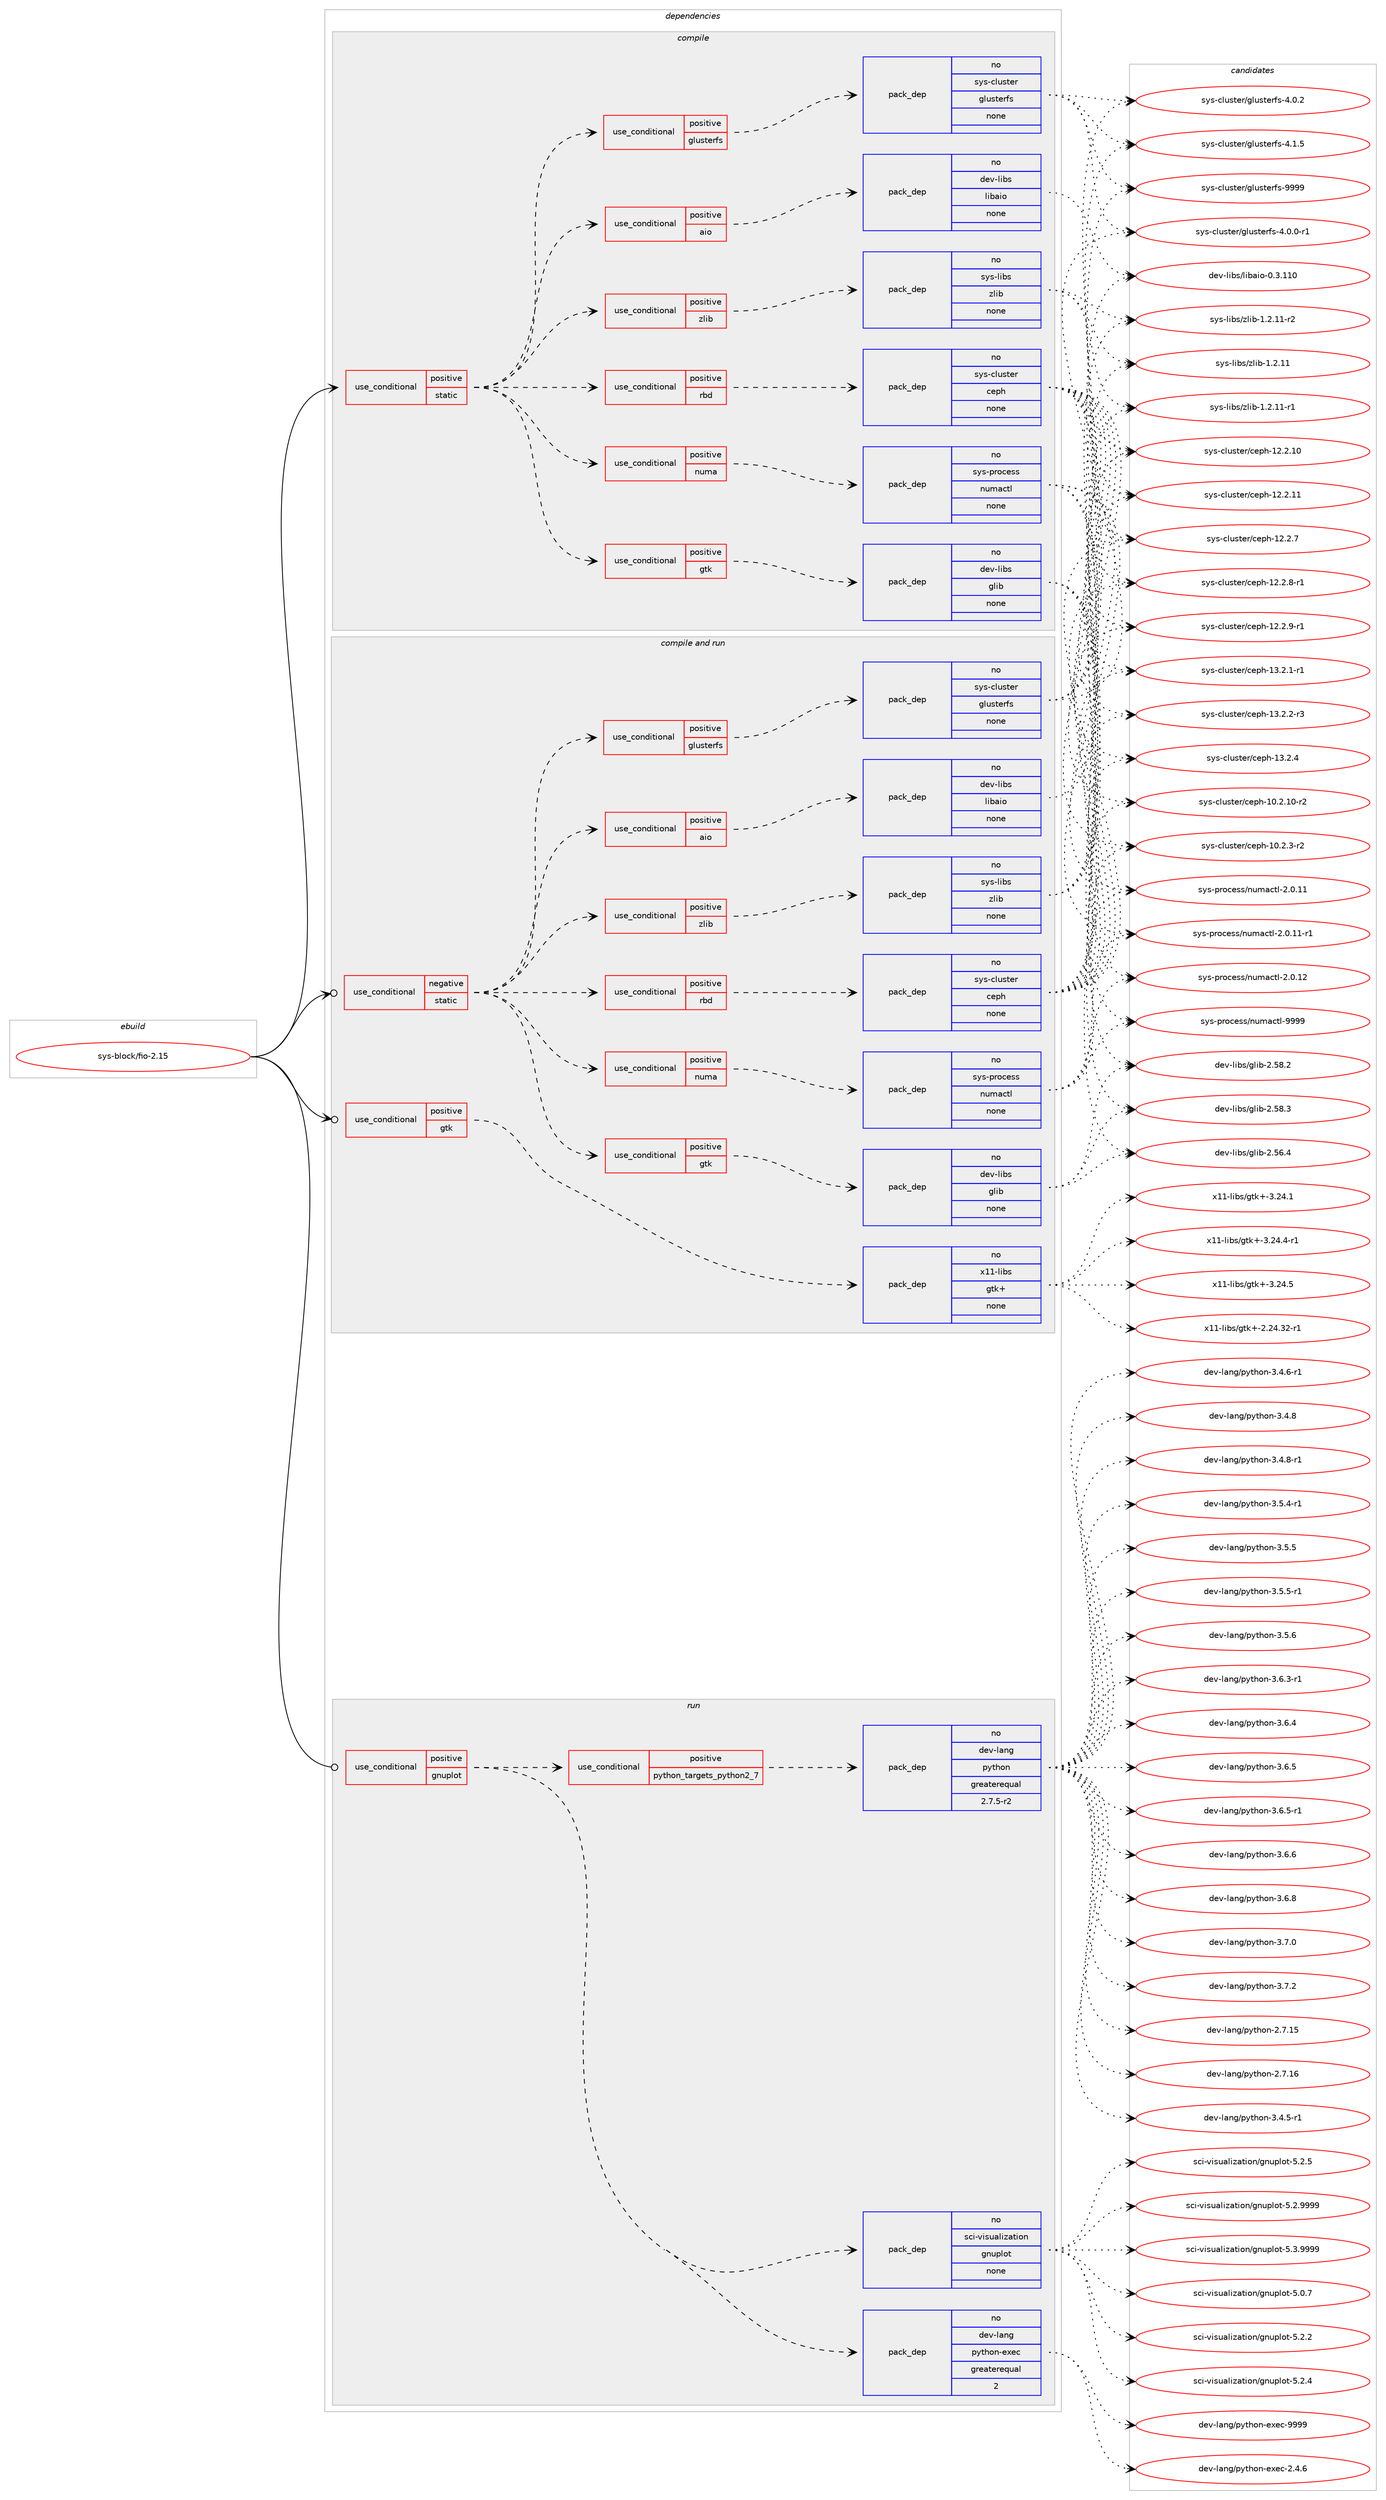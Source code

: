 digraph prolog {

# *************
# Graph options
# *************

newrank=true;
concentrate=true;
compound=true;
graph [rankdir=LR,fontname=Helvetica,fontsize=10,ranksep=1.5];#, ranksep=2.5, nodesep=0.2];
edge  [arrowhead=vee];
node  [fontname=Helvetica,fontsize=10];

# **********
# The ebuild
# **********

subgraph cluster_leftcol {
color=gray;
rank=same;
label=<<i>ebuild</i>>;
id [label="sys-block/fio-2.15", color=red, width=4, href="../sys-block/fio-2.15.svg"];
}

# ****************
# The dependencies
# ****************

subgraph cluster_midcol {
color=gray;
label=<<i>dependencies</i>>;
subgraph cluster_compile {
fillcolor="#eeeeee";
style=filled;
label=<<i>compile</i>>;
subgraph cond457898 {
dependency1718170 [label=<<TABLE BORDER="0" CELLBORDER="1" CELLSPACING="0" CELLPADDING="4"><TR><TD ROWSPAN="3" CELLPADDING="10">use_conditional</TD></TR><TR><TD>positive</TD></TR><TR><TD>static</TD></TR></TABLE>>, shape=none, color=red];
subgraph cond457899 {
dependency1718171 [label=<<TABLE BORDER="0" CELLBORDER="1" CELLSPACING="0" CELLPADDING="4"><TR><TD ROWSPAN="3" CELLPADDING="10">use_conditional</TD></TR><TR><TD>positive</TD></TR><TR><TD>aio</TD></TR></TABLE>>, shape=none, color=red];
subgraph pack1232132 {
dependency1718172 [label=<<TABLE BORDER="0" CELLBORDER="1" CELLSPACING="0" CELLPADDING="4" WIDTH="220"><TR><TD ROWSPAN="6" CELLPADDING="30">pack_dep</TD></TR><TR><TD WIDTH="110">no</TD></TR><TR><TD>dev-libs</TD></TR><TR><TD>libaio</TD></TR><TR><TD>none</TD></TR><TR><TD></TD></TR></TABLE>>, shape=none, color=blue];
}
dependency1718171:e -> dependency1718172:w [weight=20,style="dashed",arrowhead="vee"];
}
dependency1718170:e -> dependency1718171:w [weight=20,style="dashed",arrowhead="vee"];
subgraph cond457900 {
dependency1718173 [label=<<TABLE BORDER="0" CELLBORDER="1" CELLSPACING="0" CELLPADDING="4"><TR><TD ROWSPAN="3" CELLPADDING="10">use_conditional</TD></TR><TR><TD>positive</TD></TR><TR><TD>glusterfs</TD></TR></TABLE>>, shape=none, color=red];
subgraph pack1232133 {
dependency1718174 [label=<<TABLE BORDER="0" CELLBORDER="1" CELLSPACING="0" CELLPADDING="4" WIDTH="220"><TR><TD ROWSPAN="6" CELLPADDING="30">pack_dep</TD></TR><TR><TD WIDTH="110">no</TD></TR><TR><TD>sys-cluster</TD></TR><TR><TD>glusterfs</TD></TR><TR><TD>none</TD></TR><TR><TD></TD></TR></TABLE>>, shape=none, color=blue];
}
dependency1718173:e -> dependency1718174:w [weight=20,style="dashed",arrowhead="vee"];
}
dependency1718170:e -> dependency1718173:w [weight=20,style="dashed",arrowhead="vee"];
subgraph cond457901 {
dependency1718175 [label=<<TABLE BORDER="0" CELLBORDER="1" CELLSPACING="0" CELLPADDING="4"><TR><TD ROWSPAN="3" CELLPADDING="10">use_conditional</TD></TR><TR><TD>positive</TD></TR><TR><TD>gtk</TD></TR></TABLE>>, shape=none, color=red];
subgraph pack1232134 {
dependency1718176 [label=<<TABLE BORDER="0" CELLBORDER="1" CELLSPACING="0" CELLPADDING="4" WIDTH="220"><TR><TD ROWSPAN="6" CELLPADDING="30">pack_dep</TD></TR><TR><TD WIDTH="110">no</TD></TR><TR><TD>dev-libs</TD></TR><TR><TD>glib</TD></TR><TR><TD>none</TD></TR><TR><TD></TD></TR></TABLE>>, shape=none, color=blue];
}
dependency1718175:e -> dependency1718176:w [weight=20,style="dashed",arrowhead="vee"];
}
dependency1718170:e -> dependency1718175:w [weight=20,style="dashed",arrowhead="vee"];
subgraph cond457902 {
dependency1718177 [label=<<TABLE BORDER="0" CELLBORDER="1" CELLSPACING="0" CELLPADDING="4"><TR><TD ROWSPAN="3" CELLPADDING="10">use_conditional</TD></TR><TR><TD>positive</TD></TR><TR><TD>numa</TD></TR></TABLE>>, shape=none, color=red];
subgraph pack1232135 {
dependency1718178 [label=<<TABLE BORDER="0" CELLBORDER="1" CELLSPACING="0" CELLPADDING="4" WIDTH="220"><TR><TD ROWSPAN="6" CELLPADDING="30">pack_dep</TD></TR><TR><TD WIDTH="110">no</TD></TR><TR><TD>sys-process</TD></TR><TR><TD>numactl</TD></TR><TR><TD>none</TD></TR><TR><TD></TD></TR></TABLE>>, shape=none, color=blue];
}
dependency1718177:e -> dependency1718178:w [weight=20,style="dashed",arrowhead="vee"];
}
dependency1718170:e -> dependency1718177:w [weight=20,style="dashed",arrowhead="vee"];
subgraph cond457903 {
dependency1718179 [label=<<TABLE BORDER="0" CELLBORDER="1" CELLSPACING="0" CELLPADDING="4"><TR><TD ROWSPAN="3" CELLPADDING="10">use_conditional</TD></TR><TR><TD>positive</TD></TR><TR><TD>rbd</TD></TR></TABLE>>, shape=none, color=red];
subgraph pack1232136 {
dependency1718180 [label=<<TABLE BORDER="0" CELLBORDER="1" CELLSPACING="0" CELLPADDING="4" WIDTH="220"><TR><TD ROWSPAN="6" CELLPADDING="30">pack_dep</TD></TR><TR><TD WIDTH="110">no</TD></TR><TR><TD>sys-cluster</TD></TR><TR><TD>ceph</TD></TR><TR><TD>none</TD></TR><TR><TD></TD></TR></TABLE>>, shape=none, color=blue];
}
dependency1718179:e -> dependency1718180:w [weight=20,style="dashed",arrowhead="vee"];
}
dependency1718170:e -> dependency1718179:w [weight=20,style="dashed",arrowhead="vee"];
subgraph cond457904 {
dependency1718181 [label=<<TABLE BORDER="0" CELLBORDER="1" CELLSPACING="0" CELLPADDING="4"><TR><TD ROWSPAN="3" CELLPADDING="10">use_conditional</TD></TR><TR><TD>positive</TD></TR><TR><TD>zlib</TD></TR></TABLE>>, shape=none, color=red];
subgraph pack1232137 {
dependency1718182 [label=<<TABLE BORDER="0" CELLBORDER="1" CELLSPACING="0" CELLPADDING="4" WIDTH="220"><TR><TD ROWSPAN="6" CELLPADDING="30">pack_dep</TD></TR><TR><TD WIDTH="110">no</TD></TR><TR><TD>sys-libs</TD></TR><TR><TD>zlib</TD></TR><TR><TD>none</TD></TR><TR><TD></TD></TR></TABLE>>, shape=none, color=blue];
}
dependency1718181:e -> dependency1718182:w [weight=20,style="dashed",arrowhead="vee"];
}
dependency1718170:e -> dependency1718181:w [weight=20,style="dashed",arrowhead="vee"];
}
id:e -> dependency1718170:w [weight=20,style="solid",arrowhead="vee"];
}
subgraph cluster_compileandrun {
fillcolor="#eeeeee";
style=filled;
label=<<i>compile and run</i>>;
subgraph cond457905 {
dependency1718183 [label=<<TABLE BORDER="0" CELLBORDER="1" CELLSPACING="0" CELLPADDING="4"><TR><TD ROWSPAN="3" CELLPADDING="10">use_conditional</TD></TR><TR><TD>negative</TD></TR><TR><TD>static</TD></TR></TABLE>>, shape=none, color=red];
subgraph cond457906 {
dependency1718184 [label=<<TABLE BORDER="0" CELLBORDER="1" CELLSPACING="0" CELLPADDING="4"><TR><TD ROWSPAN="3" CELLPADDING="10">use_conditional</TD></TR><TR><TD>positive</TD></TR><TR><TD>aio</TD></TR></TABLE>>, shape=none, color=red];
subgraph pack1232138 {
dependency1718185 [label=<<TABLE BORDER="0" CELLBORDER="1" CELLSPACING="0" CELLPADDING="4" WIDTH="220"><TR><TD ROWSPAN="6" CELLPADDING="30">pack_dep</TD></TR><TR><TD WIDTH="110">no</TD></TR><TR><TD>dev-libs</TD></TR><TR><TD>libaio</TD></TR><TR><TD>none</TD></TR><TR><TD></TD></TR></TABLE>>, shape=none, color=blue];
}
dependency1718184:e -> dependency1718185:w [weight=20,style="dashed",arrowhead="vee"];
}
dependency1718183:e -> dependency1718184:w [weight=20,style="dashed",arrowhead="vee"];
subgraph cond457907 {
dependency1718186 [label=<<TABLE BORDER="0" CELLBORDER="1" CELLSPACING="0" CELLPADDING="4"><TR><TD ROWSPAN="3" CELLPADDING="10">use_conditional</TD></TR><TR><TD>positive</TD></TR><TR><TD>glusterfs</TD></TR></TABLE>>, shape=none, color=red];
subgraph pack1232139 {
dependency1718187 [label=<<TABLE BORDER="0" CELLBORDER="1" CELLSPACING="0" CELLPADDING="4" WIDTH="220"><TR><TD ROWSPAN="6" CELLPADDING="30">pack_dep</TD></TR><TR><TD WIDTH="110">no</TD></TR><TR><TD>sys-cluster</TD></TR><TR><TD>glusterfs</TD></TR><TR><TD>none</TD></TR><TR><TD></TD></TR></TABLE>>, shape=none, color=blue];
}
dependency1718186:e -> dependency1718187:w [weight=20,style="dashed",arrowhead="vee"];
}
dependency1718183:e -> dependency1718186:w [weight=20,style="dashed",arrowhead="vee"];
subgraph cond457908 {
dependency1718188 [label=<<TABLE BORDER="0" CELLBORDER="1" CELLSPACING="0" CELLPADDING="4"><TR><TD ROWSPAN="3" CELLPADDING="10">use_conditional</TD></TR><TR><TD>positive</TD></TR><TR><TD>gtk</TD></TR></TABLE>>, shape=none, color=red];
subgraph pack1232140 {
dependency1718189 [label=<<TABLE BORDER="0" CELLBORDER="1" CELLSPACING="0" CELLPADDING="4" WIDTH="220"><TR><TD ROWSPAN="6" CELLPADDING="30">pack_dep</TD></TR><TR><TD WIDTH="110">no</TD></TR><TR><TD>dev-libs</TD></TR><TR><TD>glib</TD></TR><TR><TD>none</TD></TR><TR><TD></TD></TR></TABLE>>, shape=none, color=blue];
}
dependency1718188:e -> dependency1718189:w [weight=20,style="dashed",arrowhead="vee"];
}
dependency1718183:e -> dependency1718188:w [weight=20,style="dashed",arrowhead="vee"];
subgraph cond457909 {
dependency1718190 [label=<<TABLE BORDER="0" CELLBORDER="1" CELLSPACING="0" CELLPADDING="4"><TR><TD ROWSPAN="3" CELLPADDING="10">use_conditional</TD></TR><TR><TD>positive</TD></TR><TR><TD>numa</TD></TR></TABLE>>, shape=none, color=red];
subgraph pack1232141 {
dependency1718191 [label=<<TABLE BORDER="0" CELLBORDER="1" CELLSPACING="0" CELLPADDING="4" WIDTH="220"><TR><TD ROWSPAN="6" CELLPADDING="30">pack_dep</TD></TR><TR><TD WIDTH="110">no</TD></TR><TR><TD>sys-process</TD></TR><TR><TD>numactl</TD></TR><TR><TD>none</TD></TR><TR><TD></TD></TR></TABLE>>, shape=none, color=blue];
}
dependency1718190:e -> dependency1718191:w [weight=20,style="dashed",arrowhead="vee"];
}
dependency1718183:e -> dependency1718190:w [weight=20,style="dashed",arrowhead="vee"];
subgraph cond457910 {
dependency1718192 [label=<<TABLE BORDER="0" CELLBORDER="1" CELLSPACING="0" CELLPADDING="4"><TR><TD ROWSPAN="3" CELLPADDING="10">use_conditional</TD></TR><TR><TD>positive</TD></TR><TR><TD>rbd</TD></TR></TABLE>>, shape=none, color=red];
subgraph pack1232142 {
dependency1718193 [label=<<TABLE BORDER="0" CELLBORDER="1" CELLSPACING="0" CELLPADDING="4" WIDTH="220"><TR><TD ROWSPAN="6" CELLPADDING="30">pack_dep</TD></TR><TR><TD WIDTH="110">no</TD></TR><TR><TD>sys-cluster</TD></TR><TR><TD>ceph</TD></TR><TR><TD>none</TD></TR><TR><TD></TD></TR></TABLE>>, shape=none, color=blue];
}
dependency1718192:e -> dependency1718193:w [weight=20,style="dashed",arrowhead="vee"];
}
dependency1718183:e -> dependency1718192:w [weight=20,style="dashed",arrowhead="vee"];
subgraph cond457911 {
dependency1718194 [label=<<TABLE BORDER="0" CELLBORDER="1" CELLSPACING="0" CELLPADDING="4"><TR><TD ROWSPAN="3" CELLPADDING="10">use_conditional</TD></TR><TR><TD>positive</TD></TR><TR><TD>zlib</TD></TR></TABLE>>, shape=none, color=red];
subgraph pack1232143 {
dependency1718195 [label=<<TABLE BORDER="0" CELLBORDER="1" CELLSPACING="0" CELLPADDING="4" WIDTH="220"><TR><TD ROWSPAN="6" CELLPADDING="30">pack_dep</TD></TR><TR><TD WIDTH="110">no</TD></TR><TR><TD>sys-libs</TD></TR><TR><TD>zlib</TD></TR><TR><TD>none</TD></TR><TR><TD></TD></TR></TABLE>>, shape=none, color=blue];
}
dependency1718194:e -> dependency1718195:w [weight=20,style="dashed",arrowhead="vee"];
}
dependency1718183:e -> dependency1718194:w [weight=20,style="dashed",arrowhead="vee"];
}
id:e -> dependency1718183:w [weight=20,style="solid",arrowhead="odotvee"];
subgraph cond457912 {
dependency1718196 [label=<<TABLE BORDER="0" CELLBORDER="1" CELLSPACING="0" CELLPADDING="4"><TR><TD ROWSPAN="3" CELLPADDING="10">use_conditional</TD></TR><TR><TD>positive</TD></TR><TR><TD>gtk</TD></TR></TABLE>>, shape=none, color=red];
subgraph pack1232144 {
dependency1718197 [label=<<TABLE BORDER="0" CELLBORDER="1" CELLSPACING="0" CELLPADDING="4" WIDTH="220"><TR><TD ROWSPAN="6" CELLPADDING="30">pack_dep</TD></TR><TR><TD WIDTH="110">no</TD></TR><TR><TD>x11-libs</TD></TR><TR><TD>gtk+</TD></TR><TR><TD>none</TD></TR><TR><TD></TD></TR></TABLE>>, shape=none, color=blue];
}
dependency1718196:e -> dependency1718197:w [weight=20,style="dashed",arrowhead="vee"];
}
id:e -> dependency1718196:w [weight=20,style="solid",arrowhead="odotvee"];
}
subgraph cluster_run {
fillcolor="#eeeeee";
style=filled;
label=<<i>run</i>>;
subgraph cond457913 {
dependency1718198 [label=<<TABLE BORDER="0" CELLBORDER="1" CELLSPACING="0" CELLPADDING="4"><TR><TD ROWSPAN="3" CELLPADDING="10">use_conditional</TD></TR><TR><TD>positive</TD></TR><TR><TD>gnuplot</TD></TR></TABLE>>, shape=none, color=red];
subgraph pack1232145 {
dependency1718199 [label=<<TABLE BORDER="0" CELLBORDER="1" CELLSPACING="0" CELLPADDING="4" WIDTH="220"><TR><TD ROWSPAN="6" CELLPADDING="30">pack_dep</TD></TR><TR><TD WIDTH="110">no</TD></TR><TR><TD>sci-visualization</TD></TR><TR><TD>gnuplot</TD></TR><TR><TD>none</TD></TR><TR><TD></TD></TR></TABLE>>, shape=none, color=blue];
}
dependency1718198:e -> dependency1718199:w [weight=20,style="dashed",arrowhead="vee"];
subgraph cond457914 {
dependency1718200 [label=<<TABLE BORDER="0" CELLBORDER="1" CELLSPACING="0" CELLPADDING="4"><TR><TD ROWSPAN="3" CELLPADDING="10">use_conditional</TD></TR><TR><TD>positive</TD></TR><TR><TD>python_targets_python2_7</TD></TR></TABLE>>, shape=none, color=red];
subgraph pack1232146 {
dependency1718201 [label=<<TABLE BORDER="0" CELLBORDER="1" CELLSPACING="0" CELLPADDING="4" WIDTH="220"><TR><TD ROWSPAN="6" CELLPADDING="30">pack_dep</TD></TR><TR><TD WIDTH="110">no</TD></TR><TR><TD>dev-lang</TD></TR><TR><TD>python</TD></TR><TR><TD>greaterequal</TD></TR><TR><TD>2.7.5-r2</TD></TR></TABLE>>, shape=none, color=blue];
}
dependency1718200:e -> dependency1718201:w [weight=20,style="dashed",arrowhead="vee"];
}
dependency1718198:e -> dependency1718200:w [weight=20,style="dashed",arrowhead="vee"];
subgraph pack1232147 {
dependency1718202 [label=<<TABLE BORDER="0" CELLBORDER="1" CELLSPACING="0" CELLPADDING="4" WIDTH="220"><TR><TD ROWSPAN="6" CELLPADDING="30">pack_dep</TD></TR><TR><TD WIDTH="110">no</TD></TR><TR><TD>dev-lang</TD></TR><TR><TD>python-exec</TD></TR><TR><TD>greaterequal</TD></TR><TR><TD>2</TD></TR></TABLE>>, shape=none, color=blue];
}
dependency1718198:e -> dependency1718202:w [weight=20,style="dashed",arrowhead="vee"];
}
id:e -> dependency1718198:w [weight=20,style="solid",arrowhead="odot"];
}
}

# **************
# The candidates
# **************

subgraph cluster_choices {
rank=same;
color=gray;
label=<<i>candidates</i>>;

subgraph choice1232132 {
color=black;
nodesep=1;
choice10010111845108105981154710810598971051114548465146494948 [label="dev-libs/libaio-0.3.110", color=red, width=4,href="../dev-libs/libaio-0.3.110.svg"];
dependency1718172:e -> choice10010111845108105981154710810598971051114548465146494948:w [style=dotted,weight="100"];
}
subgraph choice1232133 {
color=black;
nodesep=1;
choice1151211154599108117115116101114471031081171151161011141021154552464846484511449 [label="sys-cluster/glusterfs-4.0.0-r1", color=red, width=4,href="../sys-cluster/glusterfs-4.0.0-r1.svg"];
choice115121115459910811711511610111447103108117115116101114102115455246484650 [label="sys-cluster/glusterfs-4.0.2", color=red, width=4,href="../sys-cluster/glusterfs-4.0.2.svg"];
choice115121115459910811711511610111447103108117115116101114102115455246494653 [label="sys-cluster/glusterfs-4.1.5", color=red, width=4,href="../sys-cluster/glusterfs-4.1.5.svg"];
choice1151211154599108117115116101114471031081171151161011141021154557575757 [label="sys-cluster/glusterfs-9999", color=red, width=4,href="../sys-cluster/glusterfs-9999.svg"];
dependency1718174:e -> choice1151211154599108117115116101114471031081171151161011141021154552464846484511449:w [style=dotted,weight="100"];
dependency1718174:e -> choice115121115459910811711511610111447103108117115116101114102115455246484650:w [style=dotted,weight="100"];
dependency1718174:e -> choice115121115459910811711511610111447103108117115116101114102115455246494653:w [style=dotted,weight="100"];
dependency1718174:e -> choice1151211154599108117115116101114471031081171151161011141021154557575757:w [style=dotted,weight="100"];
}
subgraph choice1232134 {
color=black;
nodesep=1;
choice1001011184510810598115471031081059845504653544652 [label="dev-libs/glib-2.56.4", color=red, width=4,href="../dev-libs/glib-2.56.4.svg"];
choice1001011184510810598115471031081059845504653564650 [label="dev-libs/glib-2.58.2", color=red, width=4,href="../dev-libs/glib-2.58.2.svg"];
choice1001011184510810598115471031081059845504653564651 [label="dev-libs/glib-2.58.3", color=red, width=4,href="../dev-libs/glib-2.58.3.svg"];
dependency1718176:e -> choice1001011184510810598115471031081059845504653544652:w [style=dotted,weight="100"];
dependency1718176:e -> choice1001011184510810598115471031081059845504653564650:w [style=dotted,weight="100"];
dependency1718176:e -> choice1001011184510810598115471031081059845504653564651:w [style=dotted,weight="100"];
}
subgraph choice1232135 {
color=black;
nodesep=1;
choice115121115451121141119910111511547110117109979911610845504648464949 [label="sys-process/numactl-2.0.11", color=red, width=4,href="../sys-process/numactl-2.0.11.svg"];
choice1151211154511211411199101115115471101171099799116108455046484649494511449 [label="sys-process/numactl-2.0.11-r1", color=red, width=4,href="../sys-process/numactl-2.0.11-r1.svg"];
choice115121115451121141119910111511547110117109979911610845504648464950 [label="sys-process/numactl-2.0.12", color=red, width=4,href="../sys-process/numactl-2.0.12.svg"];
choice11512111545112114111991011151154711011710997991161084557575757 [label="sys-process/numactl-9999", color=red, width=4,href="../sys-process/numactl-9999.svg"];
dependency1718178:e -> choice115121115451121141119910111511547110117109979911610845504648464949:w [style=dotted,weight="100"];
dependency1718178:e -> choice1151211154511211411199101115115471101171099799116108455046484649494511449:w [style=dotted,weight="100"];
dependency1718178:e -> choice115121115451121141119910111511547110117109979911610845504648464950:w [style=dotted,weight="100"];
dependency1718178:e -> choice11512111545112114111991011151154711011710997991161084557575757:w [style=dotted,weight="100"];
}
subgraph choice1232136 {
color=black;
nodesep=1;
choice1151211154599108117115116101114479910111210445494846504649484511450 [label="sys-cluster/ceph-10.2.10-r2", color=red, width=4,href="../sys-cluster/ceph-10.2.10-r2.svg"];
choice11512111545991081171151161011144799101112104454948465046514511450 [label="sys-cluster/ceph-10.2.3-r2", color=red, width=4,href="../sys-cluster/ceph-10.2.3-r2.svg"];
choice115121115459910811711511610111447991011121044549504650464948 [label="sys-cluster/ceph-12.2.10", color=red, width=4,href="../sys-cluster/ceph-12.2.10.svg"];
choice115121115459910811711511610111447991011121044549504650464949 [label="sys-cluster/ceph-12.2.11", color=red, width=4,href="../sys-cluster/ceph-12.2.11.svg"];
choice1151211154599108117115116101114479910111210445495046504655 [label="sys-cluster/ceph-12.2.7", color=red, width=4,href="../sys-cluster/ceph-12.2.7.svg"];
choice11512111545991081171151161011144799101112104454950465046564511449 [label="sys-cluster/ceph-12.2.8-r1", color=red, width=4,href="../sys-cluster/ceph-12.2.8-r1.svg"];
choice11512111545991081171151161011144799101112104454950465046574511449 [label="sys-cluster/ceph-12.2.9-r1", color=red, width=4,href="../sys-cluster/ceph-12.2.9-r1.svg"];
choice11512111545991081171151161011144799101112104454951465046494511449 [label="sys-cluster/ceph-13.2.1-r1", color=red, width=4,href="../sys-cluster/ceph-13.2.1-r1.svg"];
choice11512111545991081171151161011144799101112104454951465046504511451 [label="sys-cluster/ceph-13.2.2-r3", color=red, width=4,href="../sys-cluster/ceph-13.2.2-r3.svg"];
choice1151211154599108117115116101114479910111210445495146504652 [label="sys-cluster/ceph-13.2.4", color=red, width=4,href="../sys-cluster/ceph-13.2.4.svg"];
dependency1718180:e -> choice1151211154599108117115116101114479910111210445494846504649484511450:w [style=dotted,weight="100"];
dependency1718180:e -> choice11512111545991081171151161011144799101112104454948465046514511450:w [style=dotted,weight="100"];
dependency1718180:e -> choice115121115459910811711511610111447991011121044549504650464948:w [style=dotted,weight="100"];
dependency1718180:e -> choice115121115459910811711511610111447991011121044549504650464949:w [style=dotted,weight="100"];
dependency1718180:e -> choice1151211154599108117115116101114479910111210445495046504655:w [style=dotted,weight="100"];
dependency1718180:e -> choice11512111545991081171151161011144799101112104454950465046564511449:w [style=dotted,weight="100"];
dependency1718180:e -> choice11512111545991081171151161011144799101112104454950465046574511449:w [style=dotted,weight="100"];
dependency1718180:e -> choice11512111545991081171151161011144799101112104454951465046494511449:w [style=dotted,weight="100"];
dependency1718180:e -> choice11512111545991081171151161011144799101112104454951465046504511451:w [style=dotted,weight="100"];
dependency1718180:e -> choice1151211154599108117115116101114479910111210445495146504652:w [style=dotted,weight="100"];
}
subgraph choice1232137 {
color=black;
nodesep=1;
choice1151211154510810598115471221081059845494650464949 [label="sys-libs/zlib-1.2.11", color=red, width=4,href="../sys-libs/zlib-1.2.11.svg"];
choice11512111545108105981154712210810598454946504649494511449 [label="sys-libs/zlib-1.2.11-r1", color=red, width=4,href="../sys-libs/zlib-1.2.11-r1.svg"];
choice11512111545108105981154712210810598454946504649494511450 [label="sys-libs/zlib-1.2.11-r2", color=red, width=4,href="../sys-libs/zlib-1.2.11-r2.svg"];
dependency1718182:e -> choice1151211154510810598115471221081059845494650464949:w [style=dotted,weight="100"];
dependency1718182:e -> choice11512111545108105981154712210810598454946504649494511449:w [style=dotted,weight="100"];
dependency1718182:e -> choice11512111545108105981154712210810598454946504649494511450:w [style=dotted,weight="100"];
}
subgraph choice1232138 {
color=black;
nodesep=1;
choice10010111845108105981154710810598971051114548465146494948 [label="dev-libs/libaio-0.3.110", color=red, width=4,href="../dev-libs/libaio-0.3.110.svg"];
dependency1718185:e -> choice10010111845108105981154710810598971051114548465146494948:w [style=dotted,weight="100"];
}
subgraph choice1232139 {
color=black;
nodesep=1;
choice1151211154599108117115116101114471031081171151161011141021154552464846484511449 [label="sys-cluster/glusterfs-4.0.0-r1", color=red, width=4,href="../sys-cluster/glusterfs-4.0.0-r1.svg"];
choice115121115459910811711511610111447103108117115116101114102115455246484650 [label="sys-cluster/glusterfs-4.0.2", color=red, width=4,href="../sys-cluster/glusterfs-4.0.2.svg"];
choice115121115459910811711511610111447103108117115116101114102115455246494653 [label="sys-cluster/glusterfs-4.1.5", color=red, width=4,href="../sys-cluster/glusterfs-4.1.5.svg"];
choice1151211154599108117115116101114471031081171151161011141021154557575757 [label="sys-cluster/glusterfs-9999", color=red, width=4,href="../sys-cluster/glusterfs-9999.svg"];
dependency1718187:e -> choice1151211154599108117115116101114471031081171151161011141021154552464846484511449:w [style=dotted,weight="100"];
dependency1718187:e -> choice115121115459910811711511610111447103108117115116101114102115455246484650:w [style=dotted,weight="100"];
dependency1718187:e -> choice115121115459910811711511610111447103108117115116101114102115455246494653:w [style=dotted,weight="100"];
dependency1718187:e -> choice1151211154599108117115116101114471031081171151161011141021154557575757:w [style=dotted,weight="100"];
}
subgraph choice1232140 {
color=black;
nodesep=1;
choice1001011184510810598115471031081059845504653544652 [label="dev-libs/glib-2.56.4", color=red, width=4,href="../dev-libs/glib-2.56.4.svg"];
choice1001011184510810598115471031081059845504653564650 [label="dev-libs/glib-2.58.2", color=red, width=4,href="../dev-libs/glib-2.58.2.svg"];
choice1001011184510810598115471031081059845504653564651 [label="dev-libs/glib-2.58.3", color=red, width=4,href="../dev-libs/glib-2.58.3.svg"];
dependency1718189:e -> choice1001011184510810598115471031081059845504653544652:w [style=dotted,weight="100"];
dependency1718189:e -> choice1001011184510810598115471031081059845504653564650:w [style=dotted,weight="100"];
dependency1718189:e -> choice1001011184510810598115471031081059845504653564651:w [style=dotted,weight="100"];
}
subgraph choice1232141 {
color=black;
nodesep=1;
choice115121115451121141119910111511547110117109979911610845504648464949 [label="sys-process/numactl-2.0.11", color=red, width=4,href="../sys-process/numactl-2.0.11.svg"];
choice1151211154511211411199101115115471101171099799116108455046484649494511449 [label="sys-process/numactl-2.0.11-r1", color=red, width=4,href="../sys-process/numactl-2.0.11-r1.svg"];
choice115121115451121141119910111511547110117109979911610845504648464950 [label="sys-process/numactl-2.0.12", color=red, width=4,href="../sys-process/numactl-2.0.12.svg"];
choice11512111545112114111991011151154711011710997991161084557575757 [label="sys-process/numactl-9999", color=red, width=4,href="../sys-process/numactl-9999.svg"];
dependency1718191:e -> choice115121115451121141119910111511547110117109979911610845504648464949:w [style=dotted,weight="100"];
dependency1718191:e -> choice1151211154511211411199101115115471101171099799116108455046484649494511449:w [style=dotted,weight="100"];
dependency1718191:e -> choice115121115451121141119910111511547110117109979911610845504648464950:w [style=dotted,weight="100"];
dependency1718191:e -> choice11512111545112114111991011151154711011710997991161084557575757:w [style=dotted,weight="100"];
}
subgraph choice1232142 {
color=black;
nodesep=1;
choice1151211154599108117115116101114479910111210445494846504649484511450 [label="sys-cluster/ceph-10.2.10-r2", color=red, width=4,href="../sys-cluster/ceph-10.2.10-r2.svg"];
choice11512111545991081171151161011144799101112104454948465046514511450 [label="sys-cluster/ceph-10.2.3-r2", color=red, width=4,href="../sys-cluster/ceph-10.2.3-r2.svg"];
choice115121115459910811711511610111447991011121044549504650464948 [label="sys-cluster/ceph-12.2.10", color=red, width=4,href="../sys-cluster/ceph-12.2.10.svg"];
choice115121115459910811711511610111447991011121044549504650464949 [label="sys-cluster/ceph-12.2.11", color=red, width=4,href="../sys-cluster/ceph-12.2.11.svg"];
choice1151211154599108117115116101114479910111210445495046504655 [label="sys-cluster/ceph-12.2.7", color=red, width=4,href="../sys-cluster/ceph-12.2.7.svg"];
choice11512111545991081171151161011144799101112104454950465046564511449 [label="sys-cluster/ceph-12.2.8-r1", color=red, width=4,href="../sys-cluster/ceph-12.2.8-r1.svg"];
choice11512111545991081171151161011144799101112104454950465046574511449 [label="sys-cluster/ceph-12.2.9-r1", color=red, width=4,href="../sys-cluster/ceph-12.2.9-r1.svg"];
choice11512111545991081171151161011144799101112104454951465046494511449 [label="sys-cluster/ceph-13.2.1-r1", color=red, width=4,href="../sys-cluster/ceph-13.2.1-r1.svg"];
choice11512111545991081171151161011144799101112104454951465046504511451 [label="sys-cluster/ceph-13.2.2-r3", color=red, width=4,href="../sys-cluster/ceph-13.2.2-r3.svg"];
choice1151211154599108117115116101114479910111210445495146504652 [label="sys-cluster/ceph-13.2.4", color=red, width=4,href="../sys-cluster/ceph-13.2.4.svg"];
dependency1718193:e -> choice1151211154599108117115116101114479910111210445494846504649484511450:w [style=dotted,weight="100"];
dependency1718193:e -> choice11512111545991081171151161011144799101112104454948465046514511450:w [style=dotted,weight="100"];
dependency1718193:e -> choice115121115459910811711511610111447991011121044549504650464948:w [style=dotted,weight="100"];
dependency1718193:e -> choice115121115459910811711511610111447991011121044549504650464949:w [style=dotted,weight="100"];
dependency1718193:e -> choice1151211154599108117115116101114479910111210445495046504655:w [style=dotted,weight="100"];
dependency1718193:e -> choice11512111545991081171151161011144799101112104454950465046564511449:w [style=dotted,weight="100"];
dependency1718193:e -> choice11512111545991081171151161011144799101112104454950465046574511449:w [style=dotted,weight="100"];
dependency1718193:e -> choice11512111545991081171151161011144799101112104454951465046494511449:w [style=dotted,weight="100"];
dependency1718193:e -> choice11512111545991081171151161011144799101112104454951465046504511451:w [style=dotted,weight="100"];
dependency1718193:e -> choice1151211154599108117115116101114479910111210445495146504652:w [style=dotted,weight="100"];
}
subgraph choice1232143 {
color=black;
nodesep=1;
choice1151211154510810598115471221081059845494650464949 [label="sys-libs/zlib-1.2.11", color=red, width=4,href="../sys-libs/zlib-1.2.11.svg"];
choice11512111545108105981154712210810598454946504649494511449 [label="sys-libs/zlib-1.2.11-r1", color=red, width=4,href="../sys-libs/zlib-1.2.11-r1.svg"];
choice11512111545108105981154712210810598454946504649494511450 [label="sys-libs/zlib-1.2.11-r2", color=red, width=4,href="../sys-libs/zlib-1.2.11-r2.svg"];
dependency1718195:e -> choice1151211154510810598115471221081059845494650464949:w [style=dotted,weight="100"];
dependency1718195:e -> choice11512111545108105981154712210810598454946504649494511449:w [style=dotted,weight="100"];
dependency1718195:e -> choice11512111545108105981154712210810598454946504649494511450:w [style=dotted,weight="100"];
}
subgraph choice1232144 {
color=black;
nodesep=1;
choice12049494510810598115471031161074345504650524651504511449 [label="x11-libs/gtk+-2.24.32-r1", color=red, width=4,href="../x11-libs/gtk+-2.24.32-r1.svg"];
choice12049494510810598115471031161074345514650524649 [label="x11-libs/gtk+-3.24.1", color=red, width=4,href="../x11-libs/gtk+-3.24.1.svg"];
choice120494945108105981154710311610743455146505246524511449 [label="x11-libs/gtk+-3.24.4-r1", color=red, width=4,href="../x11-libs/gtk+-3.24.4-r1.svg"];
choice12049494510810598115471031161074345514650524653 [label="x11-libs/gtk+-3.24.5", color=red, width=4,href="../x11-libs/gtk+-3.24.5.svg"];
dependency1718197:e -> choice12049494510810598115471031161074345504650524651504511449:w [style=dotted,weight="100"];
dependency1718197:e -> choice12049494510810598115471031161074345514650524649:w [style=dotted,weight="100"];
dependency1718197:e -> choice120494945108105981154710311610743455146505246524511449:w [style=dotted,weight="100"];
dependency1718197:e -> choice12049494510810598115471031161074345514650524653:w [style=dotted,weight="100"];
}
subgraph choice1232145 {
color=black;
nodesep=1;
choice1159910545118105115117971081051229711610511111047103110117112108111116455346484655 [label="sci-visualization/gnuplot-5.0.7", color=red, width=4,href="../sci-visualization/gnuplot-5.0.7.svg"];
choice1159910545118105115117971081051229711610511111047103110117112108111116455346504650 [label="sci-visualization/gnuplot-5.2.2", color=red, width=4,href="../sci-visualization/gnuplot-5.2.2.svg"];
choice1159910545118105115117971081051229711610511111047103110117112108111116455346504652 [label="sci-visualization/gnuplot-5.2.4", color=red, width=4,href="../sci-visualization/gnuplot-5.2.4.svg"];
choice1159910545118105115117971081051229711610511111047103110117112108111116455346504653 [label="sci-visualization/gnuplot-5.2.5", color=red, width=4,href="../sci-visualization/gnuplot-5.2.5.svg"];
choice1159910545118105115117971081051229711610511111047103110117112108111116455346504657575757 [label="sci-visualization/gnuplot-5.2.9999", color=red, width=4,href="../sci-visualization/gnuplot-5.2.9999.svg"];
choice1159910545118105115117971081051229711610511111047103110117112108111116455346514657575757 [label="sci-visualization/gnuplot-5.3.9999", color=red, width=4,href="../sci-visualization/gnuplot-5.3.9999.svg"];
dependency1718199:e -> choice1159910545118105115117971081051229711610511111047103110117112108111116455346484655:w [style=dotted,weight="100"];
dependency1718199:e -> choice1159910545118105115117971081051229711610511111047103110117112108111116455346504650:w [style=dotted,weight="100"];
dependency1718199:e -> choice1159910545118105115117971081051229711610511111047103110117112108111116455346504652:w [style=dotted,weight="100"];
dependency1718199:e -> choice1159910545118105115117971081051229711610511111047103110117112108111116455346504653:w [style=dotted,weight="100"];
dependency1718199:e -> choice1159910545118105115117971081051229711610511111047103110117112108111116455346504657575757:w [style=dotted,weight="100"];
dependency1718199:e -> choice1159910545118105115117971081051229711610511111047103110117112108111116455346514657575757:w [style=dotted,weight="100"];
}
subgraph choice1232146 {
color=black;
nodesep=1;
choice10010111845108971101034711212111610411111045504655464953 [label="dev-lang/python-2.7.15", color=red, width=4,href="../dev-lang/python-2.7.15.svg"];
choice10010111845108971101034711212111610411111045504655464954 [label="dev-lang/python-2.7.16", color=red, width=4,href="../dev-lang/python-2.7.16.svg"];
choice1001011184510897110103471121211161041111104551465246534511449 [label="dev-lang/python-3.4.5-r1", color=red, width=4,href="../dev-lang/python-3.4.5-r1.svg"];
choice1001011184510897110103471121211161041111104551465246544511449 [label="dev-lang/python-3.4.6-r1", color=red, width=4,href="../dev-lang/python-3.4.6-r1.svg"];
choice100101118451089711010347112121116104111110455146524656 [label="dev-lang/python-3.4.8", color=red, width=4,href="../dev-lang/python-3.4.8.svg"];
choice1001011184510897110103471121211161041111104551465246564511449 [label="dev-lang/python-3.4.8-r1", color=red, width=4,href="../dev-lang/python-3.4.8-r1.svg"];
choice1001011184510897110103471121211161041111104551465346524511449 [label="dev-lang/python-3.5.4-r1", color=red, width=4,href="../dev-lang/python-3.5.4-r1.svg"];
choice100101118451089711010347112121116104111110455146534653 [label="dev-lang/python-3.5.5", color=red, width=4,href="../dev-lang/python-3.5.5.svg"];
choice1001011184510897110103471121211161041111104551465346534511449 [label="dev-lang/python-3.5.5-r1", color=red, width=4,href="../dev-lang/python-3.5.5-r1.svg"];
choice100101118451089711010347112121116104111110455146534654 [label="dev-lang/python-3.5.6", color=red, width=4,href="../dev-lang/python-3.5.6.svg"];
choice1001011184510897110103471121211161041111104551465446514511449 [label="dev-lang/python-3.6.3-r1", color=red, width=4,href="../dev-lang/python-3.6.3-r1.svg"];
choice100101118451089711010347112121116104111110455146544652 [label="dev-lang/python-3.6.4", color=red, width=4,href="../dev-lang/python-3.6.4.svg"];
choice100101118451089711010347112121116104111110455146544653 [label="dev-lang/python-3.6.5", color=red, width=4,href="../dev-lang/python-3.6.5.svg"];
choice1001011184510897110103471121211161041111104551465446534511449 [label="dev-lang/python-3.6.5-r1", color=red, width=4,href="../dev-lang/python-3.6.5-r1.svg"];
choice100101118451089711010347112121116104111110455146544654 [label="dev-lang/python-3.6.6", color=red, width=4,href="../dev-lang/python-3.6.6.svg"];
choice100101118451089711010347112121116104111110455146544656 [label="dev-lang/python-3.6.8", color=red, width=4,href="../dev-lang/python-3.6.8.svg"];
choice100101118451089711010347112121116104111110455146554648 [label="dev-lang/python-3.7.0", color=red, width=4,href="../dev-lang/python-3.7.0.svg"];
choice100101118451089711010347112121116104111110455146554650 [label="dev-lang/python-3.7.2", color=red, width=4,href="../dev-lang/python-3.7.2.svg"];
dependency1718201:e -> choice10010111845108971101034711212111610411111045504655464953:w [style=dotted,weight="100"];
dependency1718201:e -> choice10010111845108971101034711212111610411111045504655464954:w [style=dotted,weight="100"];
dependency1718201:e -> choice1001011184510897110103471121211161041111104551465246534511449:w [style=dotted,weight="100"];
dependency1718201:e -> choice1001011184510897110103471121211161041111104551465246544511449:w [style=dotted,weight="100"];
dependency1718201:e -> choice100101118451089711010347112121116104111110455146524656:w [style=dotted,weight="100"];
dependency1718201:e -> choice1001011184510897110103471121211161041111104551465246564511449:w [style=dotted,weight="100"];
dependency1718201:e -> choice1001011184510897110103471121211161041111104551465346524511449:w [style=dotted,weight="100"];
dependency1718201:e -> choice100101118451089711010347112121116104111110455146534653:w [style=dotted,weight="100"];
dependency1718201:e -> choice1001011184510897110103471121211161041111104551465346534511449:w [style=dotted,weight="100"];
dependency1718201:e -> choice100101118451089711010347112121116104111110455146534654:w [style=dotted,weight="100"];
dependency1718201:e -> choice1001011184510897110103471121211161041111104551465446514511449:w [style=dotted,weight="100"];
dependency1718201:e -> choice100101118451089711010347112121116104111110455146544652:w [style=dotted,weight="100"];
dependency1718201:e -> choice100101118451089711010347112121116104111110455146544653:w [style=dotted,weight="100"];
dependency1718201:e -> choice1001011184510897110103471121211161041111104551465446534511449:w [style=dotted,weight="100"];
dependency1718201:e -> choice100101118451089711010347112121116104111110455146544654:w [style=dotted,weight="100"];
dependency1718201:e -> choice100101118451089711010347112121116104111110455146544656:w [style=dotted,weight="100"];
dependency1718201:e -> choice100101118451089711010347112121116104111110455146554648:w [style=dotted,weight="100"];
dependency1718201:e -> choice100101118451089711010347112121116104111110455146554650:w [style=dotted,weight="100"];
}
subgraph choice1232147 {
color=black;
nodesep=1;
choice1001011184510897110103471121211161041111104510112010199455046524654 [label="dev-lang/python-exec-2.4.6", color=red, width=4,href="../dev-lang/python-exec-2.4.6.svg"];
choice10010111845108971101034711212111610411111045101120101994557575757 [label="dev-lang/python-exec-9999", color=red, width=4,href="../dev-lang/python-exec-9999.svg"];
dependency1718202:e -> choice1001011184510897110103471121211161041111104510112010199455046524654:w [style=dotted,weight="100"];
dependency1718202:e -> choice10010111845108971101034711212111610411111045101120101994557575757:w [style=dotted,weight="100"];
}
}

}
